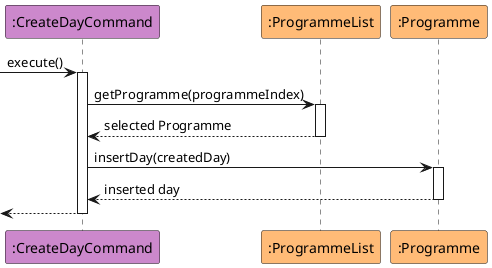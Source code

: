 @startuml
participant ":CreateDayCommand" as CreateDayCommand #cc88cc
participant ":ProgrammeList" as ProgrammeList #ffbb77
participant ":Programme" as Programme #ffbb77




-> CreateDayCommand : execute()
activate CreateDayCommand
CreateDayCommand -> ProgrammeList : getProgramme(programmeIndex)
activate ProgrammeList

ProgrammeList --> CreateDayCommand : selected Programme
deactivate ProgrammeList

CreateDayCommand -> Programme : insertDay(createdDay)
activate Programme

Programme --> CreateDayCommand :  inserted day
deactivate Programme

<-- CreateDayCommand
deactivate CreateDayCommand
@enduml
